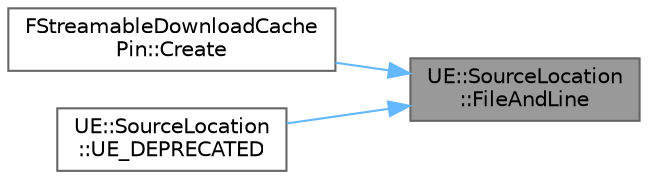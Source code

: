 digraph "UE::SourceLocation::FileAndLine"
{
 // INTERACTIVE_SVG=YES
 // LATEX_PDF_SIZE
  bgcolor="transparent";
  edge [fontname=Helvetica,fontsize=10,labelfontname=Helvetica,labelfontsize=10];
  node [fontname=Helvetica,fontsize=10,shape=box,height=0.2,width=0.4];
  rankdir="RL";
  Node1 [id="Node000001",label="UE::SourceLocation\l::FileAndLine",height=0.2,width=0.4,color="gray40", fillcolor="grey60", style="filled", fontcolor="black",tooltip="Returns an adapter that formats source location with file and line only."];
  Node1 -> Node2 [id="edge1_Node000001_Node000002",dir="back",color="steelblue1",style="solid",tooltip=" "];
  Node2 [id="Node000002",label="FStreamableDownloadCache\lPin::Create",height=0.2,width=0.4,color="grey40", fillcolor="white", style="filled",URL="$db/d58/structFStreamableDownloadCachePin.html#abbbd5ab26760ae83c0e1da424b914428",tooltip=" "];
  Node1 -> Node3 [id="edge2_Node000001_Node000003",dir="back",color="steelblue1",style="solid",tooltip=" "];
  Node3 [id="Node000003",label="UE::SourceLocation\l::UE_DEPRECATED",height=0.2,width=0.4,color="grey40", fillcolor="white", style="filled",URL="$d6/def/namespaceUE_1_1SourceLocation.html#aea1bb3c5cc8f0eaeebb8fb5181dca467",tooltip="Returns an owning string with source filename and line."];
}
